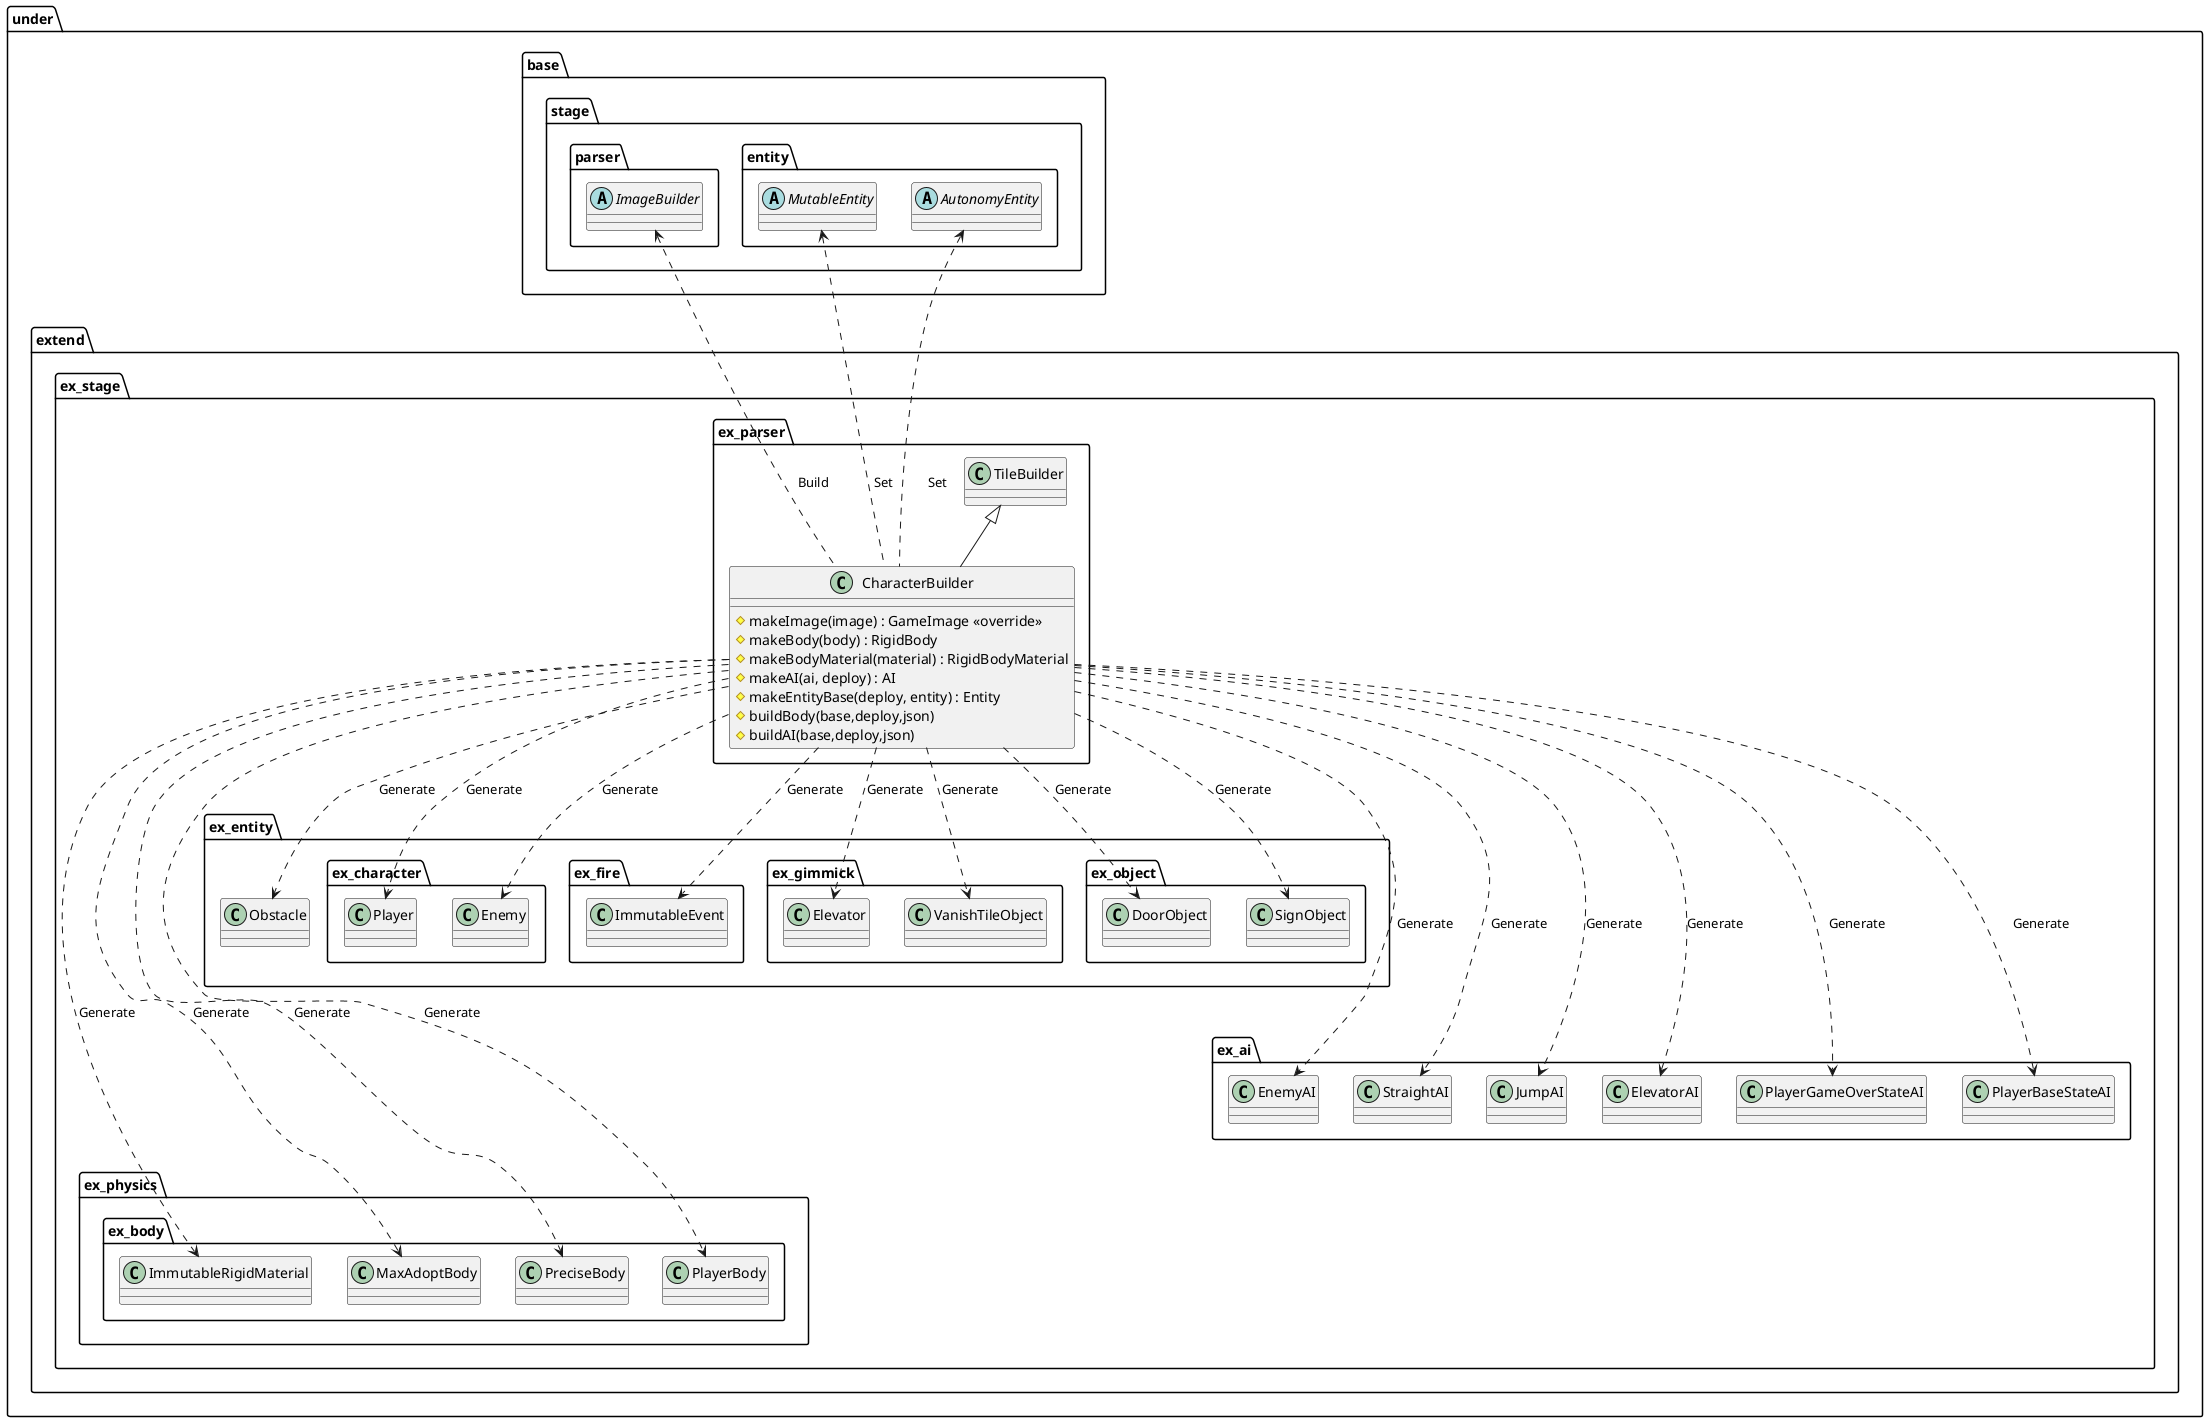 @startuml ParserBuilder

package under {
    package extend {
        package ex_stage {
            package ex_parser {
                class CharacterBuilder {
                    #makeImage(image) : GameImage <<override>>
                    #makeBody(body) : RigidBody
                    #makeBodyMaterial(material) : RigidBodyMaterial
                    #makeAI(ai, deploy) : AI
                    #makeEntityBase(deploy, entity) : Entity
                    #buildBody(base,deploy,json)
                    #buildAI(base,deploy,json)
                }
            }
        }
    }
}

package under {
    package base {
        package stage {
            package parser {
                abstract ImageBuilder
            }
            package entity {
                abstract MutableEntity
                abstract AutonomyEntity
            }
        }
    }
    package extend {
        package ex_stage {
            package ex_parser {
                class TileBuilder
            }
            package ex_physics {
                package ex_body {
                    class ImmutableRigidMaterial
                    class MaxAdoptBody
                    class PreciseBody
                    class PlayerBody
                }
            }
            package ex_entity {
                package ex_character {
                    class Player
                    class Enemy
                }
                package ex_fire {
                    class ImmutableEvent
                }
                package ex_gimmick {
                    class Elevator
                    class VanishTileObject
                }
                package ex_object {
                    class DoorObject
                    class SignObject
                }
                class Obstacle
            }
            package ex_ai {
                class EnemyAI
                class StraightAI
                class JumpAI
                class ElevatorAI
                class PlayerGameOverStateAI
                class PlayerBaseStateAI
            }
        }

    }
}

CharacterBuilder ....> MaxAdoptBody : Generate
CharacterBuilder ....> PreciseBody : Generate
CharacterBuilder ....> PlayerBody : Generate
CharacterBuilder ....> ImmutableRigidMaterial : Generate
CharacterBuilder ...> EnemyAI : Generate
CharacterBuilder ...> StraightAI : Generate
CharacterBuilder ...> JumpAI : Generate
CharacterBuilder ...> ElevatorAI : Generate
CharacterBuilder ...> PlayerGameOverStateAI : Generate
CharacterBuilder ...> PlayerBaseStateAI : Generate
CharacterBuilder ..> Player : Generate
CharacterBuilder ..> Enemy : Generate
CharacterBuilder ..> Obstacle : Generate
CharacterBuilder ..> DoorObject : Generate
CharacterBuilder ..> SignObject : Generate
CharacterBuilder ..> Elevator : Generate
CharacterBuilder ..> ImmutableEvent : Generate
CharacterBuilder ..> VanishTileObject : Generate
MutableEntity <... CharacterBuilder : Set
AutonomyEntity <... CharacterBuilder : Set
ImageBuilder <... CharacterBuilder : Build

TileBuilder <|-- CharacterBuilder

@enduml
